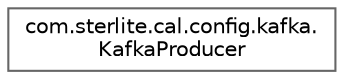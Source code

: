 digraph "Graphical Class Hierarchy"
{
 // LATEX_PDF_SIZE
  bgcolor="transparent";
  edge [fontname=Helvetica,fontsize=10,labelfontname=Helvetica,labelfontsize=10];
  node [fontname=Helvetica,fontsize=10,shape=box,height=0.2,width=0.4];
  rankdir="LR";
  Node0 [id="Node000000",label="com.sterlite.cal.config.kafka.\lKafkaProducer",height=0.2,width=0.4,color="grey40", fillcolor="white", style="filled",URL="$classcom_1_1sterlite_1_1cal_1_1config_1_1kafka_1_1_kafka_producer.html",tooltip=" "];
}
